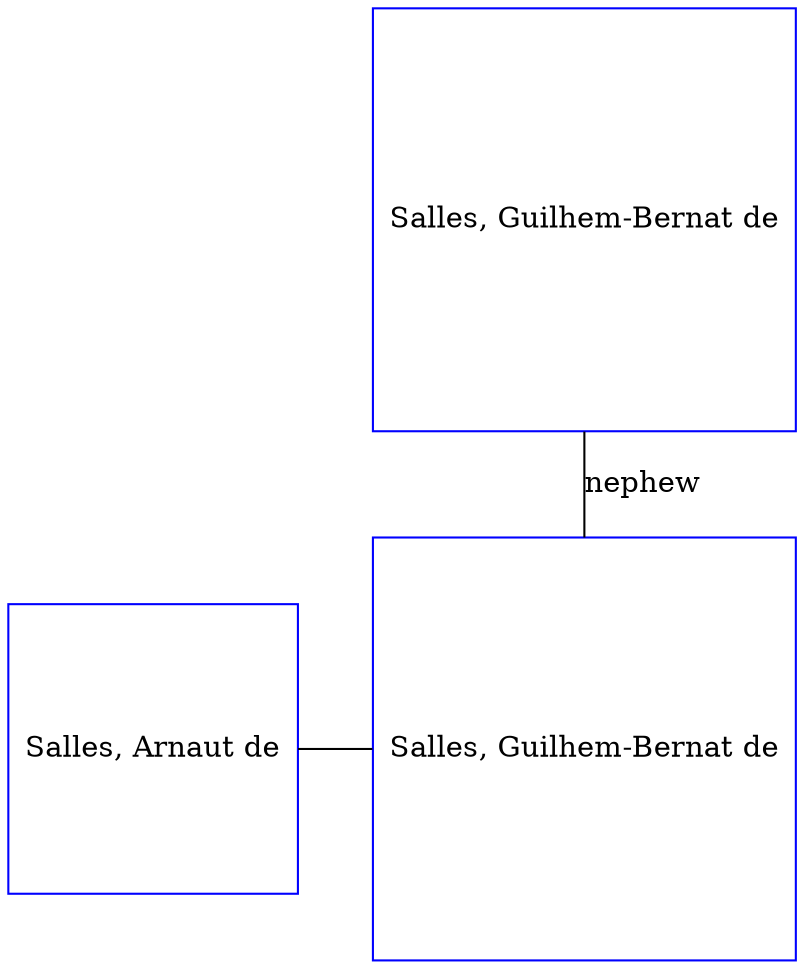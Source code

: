 digraph D {
    edge [dir=none];    node [shape=box];    "020066"   [label="Salles, Guilhem-Bernat de", shape=box, regular=1, color="blue"] ;
"020149"   [label="Salles, Arnaut de", shape=box, regular=1, color="blue"] ;
"007188"   [label="Salles, Guilhem-Bernat de", shape=box, regular=1, color="blue"] ;
{rank=same; 020149->007188};
020066->007188 [label="nephew", arrowsize=0.0]; 
}